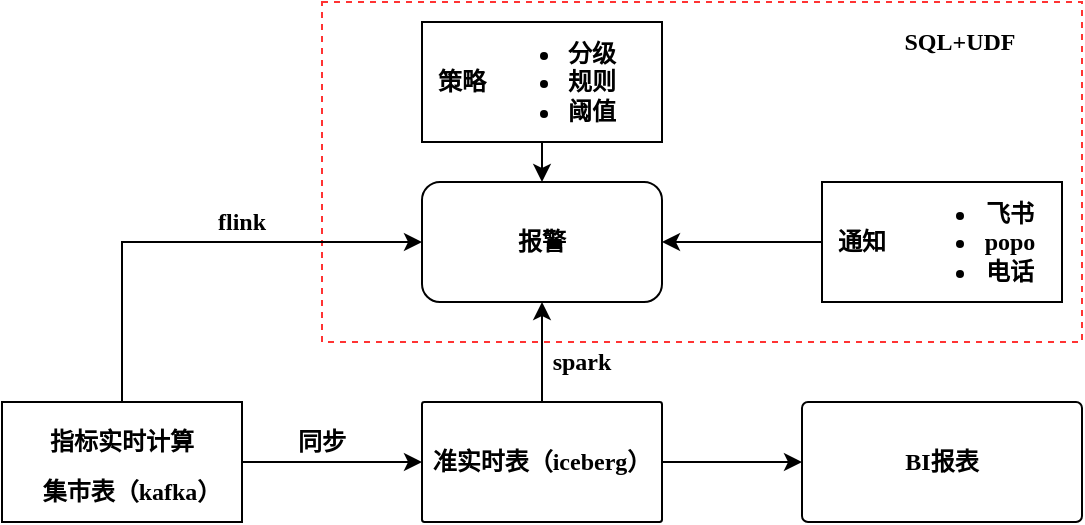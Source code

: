 <mxfile version="21.0.6" type="github">
  <diagram name="第 1 页" id="j2GRASkofOzrr11gywz8">
    <mxGraphModel dx="794" dy="515" grid="1" gridSize="10" guides="1" tooltips="1" connect="1" arrows="1" fold="1" page="1" pageScale="1" pageWidth="827" pageHeight="1169" math="0" shadow="0">
      <root>
        <mxCell id="0" />
        <mxCell id="1" parent="0" />
        <mxCell id="HokU_z_8G4_rRD86fYAd-1" value="" style="rounded=0;whiteSpace=wrap;html=1;dashed=1;fontStyle=1;strokeColor=#FF3333;fontFamily=微软雅黑;" parent="1" diagramCategory="general" diagramName="Rectangle" vertex="1">
          <mxGeometry x="270" y="160" width="380" height="170" as="geometry" />
        </mxCell>
        <mxCell id="HokU_z_8G4_rRD86fYAd-2" style="edgeStyle=orthogonalEdgeStyle;rounded=0;orthogonalLoop=1;jettySize=auto;html=1;exitX=0;exitY=0.5;exitDx=0;exitDy=0;entryX=1;entryY=0.5;entryDx=0;entryDy=0;fontStyle=1;fontFamily=微软雅黑;" parent="1" source="HokU_z_8G4_rRD86fYAd-3" target="HokU_z_8G4_rRD86fYAd-13" edge="1">
          <mxGeometry relative="1" as="geometry" />
        </mxCell>
        <mxCell id="HokU_z_8G4_rRD86fYAd-3" value="" style="rounded=0;whiteSpace=wrap;html=1;fontStyle=1;fontFamily=微软雅黑;" parent="1" diagramCategory="general" diagramName="Rectangle" vertex="1">
          <mxGeometry x="520" y="250" width="120" height="60" as="geometry" />
        </mxCell>
        <mxCell id="HokU_z_8G4_rRD86fYAd-4" style="edgeStyle=orthogonalEdgeStyle;rounded=0;orthogonalLoop=1;jettySize=auto;html=1;exitX=1;exitY=0.5;exitDx=0;exitDy=0;entryX=0;entryY=0.5;entryDx=0;entryDy=0;fontStyle=1;fontFamily=微软雅黑;" parent="1" source="HokU_z_8G4_rRD86fYAd-6" target="HokU_z_8G4_rRD86fYAd-9" edge="1">
          <mxGeometry relative="1" as="geometry" />
        </mxCell>
        <mxCell id="HokU_z_8G4_rRD86fYAd-5" style="edgeStyle=orthogonalEdgeStyle;rounded=0;orthogonalLoop=1;jettySize=auto;html=1;exitX=0.5;exitY=0;exitDx=0;exitDy=0;entryX=0;entryY=0.5;entryDx=0;entryDy=0;fontStyle=1;fontFamily=微软雅黑;" parent="1" source="HokU_z_8G4_rRD86fYAd-6" target="HokU_z_8G4_rRD86fYAd-13" edge="1">
          <mxGeometry relative="1" as="geometry" />
        </mxCell>
        <mxCell id="HokU_z_8G4_rRD86fYAd-6" value="" style="rounded=0;whiteSpace=wrap;html=1;fontStyle=1;fontFamily=微软雅黑;" parent="1" vertex="1">
          <mxGeometry x="110" y="360" width="120" height="60" as="geometry" />
        </mxCell>
        <mxCell id="HokU_z_8G4_rRD86fYAd-7" style="edgeStyle=orthogonalEdgeStyle;rounded=0;orthogonalLoop=1;jettySize=auto;html=1;exitX=1;exitY=0.5;exitDx=0;exitDy=0;entryX=0;entryY=0.5;entryDx=0;entryDy=0;fontStyle=1;fontFamily=微软雅黑;" parent="1" source="HokU_z_8G4_rRD86fYAd-9" target="HokU_z_8G4_rRD86fYAd-11" edge="1">
          <mxGeometry relative="1" as="geometry" />
        </mxCell>
        <mxCell id="HokU_z_8G4_rRD86fYAd-8" style="edgeStyle=orthogonalEdgeStyle;rounded=0;orthogonalLoop=1;jettySize=auto;html=1;exitX=0.5;exitY=0;exitDx=0;exitDy=0;entryX=0.5;entryY=1;entryDx=0;entryDy=0;fontStyle=1;fontFamily=微软雅黑;" parent="1" source="HokU_z_8G4_rRD86fYAd-9" target="HokU_z_8G4_rRD86fYAd-13" edge="1">
          <mxGeometry relative="1" as="geometry" />
        </mxCell>
        <mxCell id="HokU_z_8G4_rRD86fYAd-9" value="准实时表（iceberg）" style="rounded=1;whiteSpace=wrap;html=1;fontStyle=1;arcSize=2;fontFamily=微软雅黑;" parent="1" vertex="1">
          <mxGeometry x="320" y="360" width="120" height="60" as="geometry" />
        </mxCell>
        <mxCell id="HokU_z_8G4_rRD86fYAd-10" value="同步" style="text;html=1;strokeColor=none;fillColor=none;align=center;verticalAlign=middle;whiteSpace=wrap;rounded=0;fontStyle=1;fontFamily=微软雅黑;" parent="1" vertex="1">
          <mxGeometry x="250" y="370" width="40" height="20" as="geometry" />
        </mxCell>
        <mxCell id="HokU_z_8G4_rRD86fYAd-11" value="BI报表" style="rounded=1;whiteSpace=wrap;html=1;fontStyle=1;arcSize=5;fontFamily=微软雅黑;" parent="1" vertex="1">
          <mxGeometry x="510" y="360" width="140" height="60" as="geometry" />
        </mxCell>
        <mxCell id="HokU_z_8G4_rRD86fYAd-13" value="报警" style="rounded=1;whiteSpace=wrap;html=1;fontStyle=1;fontFamily=微软雅黑;" parent="1" vertex="1">
          <mxGeometry x="320" y="250" width="120" height="60" as="geometry" />
        </mxCell>
        <mxCell id="HokU_z_8G4_rRD86fYAd-14" value="spark" style="text;html=1;strokeColor=none;fillColor=none;align=center;verticalAlign=middle;whiteSpace=wrap;rounded=0;fontStyle=1;fontFamily=微软雅黑;" parent="1" vertex="1">
          <mxGeometry x="350" y="330" width="100" height="20" as="geometry" />
        </mxCell>
        <mxCell id="HokU_z_8G4_rRD86fYAd-19" value="&lt;ul&gt;&lt;li&gt;飞书&lt;/li&gt;&lt;li&gt;popo&lt;/li&gt;&lt;li&gt;电话&lt;/li&gt;&lt;/ul&gt;" style="text;html=1;strokeColor=none;fillColor=none;align=center;verticalAlign=middle;whiteSpace=wrap;rounded=0;fontStyle=1;fontFamily=微软雅黑;" parent="1" diagramCategory="general" diagramName="text" vertex="1">
          <mxGeometry x="549" y="260" width="90" height="40" as="geometry" />
        </mxCell>
        <mxCell id="HokU_z_8G4_rRD86fYAd-20" value="flink" style="text;html=1;strokeColor=none;fillColor=none;align=center;verticalAlign=middle;whiteSpace=wrap;rounded=0;fontStyle=1;fontFamily=微软雅黑;" parent="1" vertex="1">
          <mxGeometry x="180" y="260" width="100" height="20" as="geometry" />
        </mxCell>
        <mxCell id="HokU_z_8G4_rRD86fYAd-21" style="edgeStyle=orthogonalEdgeStyle;rounded=0;orthogonalLoop=1;jettySize=auto;html=1;exitX=0.5;exitY=1;exitDx=0;exitDy=0;entryX=0.5;entryY=0;entryDx=0;entryDy=0;fontStyle=1;fontFamily=微软雅黑;" parent="1" source="HokU_z_8G4_rRD86fYAd-22" target="HokU_z_8G4_rRD86fYAd-13" edge="1">
          <mxGeometry relative="1" as="geometry" />
        </mxCell>
        <mxCell id="HokU_z_8G4_rRD86fYAd-22" value="" style="rounded=0;whiteSpace=wrap;html=1;fontStyle=1;fontFamily=微软雅黑;" parent="1" diagramCategory="general" diagramName="Rectangle" vertex="1">
          <mxGeometry x="320" y="170" width="120" height="60" as="geometry" />
        </mxCell>
        <mxCell id="HokU_z_8G4_rRD86fYAd-23" value="SQL+UDF" style="text;html=1;strokeColor=none;fillColor=none;align=center;verticalAlign=middle;whiteSpace=wrap;rounded=0;fontStyle=1;fontFamily=微软雅黑;" parent="1" vertex="1">
          <mxGeometry x="539" y="170" width="100" height="20" as="geometry" />
        </mxCell>
        <mxCell id="HokU_z_8G4_rRD86fYAd-24" value="策略" style="text;html=1;strokeColor=none;fillColor=none;align=center;verticalAlign=middle;whiteSpace=wrap;rounded=0;fontStyle=1;fontFamily=微软雅黑;" parent="1" vertex="1">
          <mxGeometry x="290" y="190" width="100" height="20" as="geometry" />
        </mxCell>
        <mxCell id="HokU_z_8G4_rRD86fYAd-25" style="edgeStyle=orthogonalEdgeStyle;rounded=0;orthogonalLoop=1;jettySize=auto;html=1;exitX=0.5;exitY=1;exitDx=0;exitDy=0;fontFamily=微软雅黑;" parent="1" source="HokU_z_8G4_rRD86fYAd-24" target="HokU_z_8G4_rRD86fYAd-24" edge="1">
          <mxGeometry relative="1" as="geometry" />
        </mxCell>
        <mxCell id="HokU_z_8G4_rRD86fYAd-26" value="通知" style="text;html=1;strokeColor=none;fillColor=none;align=center;verticalAlign=middle;whiteSpace=wrap;rounded=0;fontStyle=1;fontFamily=微软雅黑;" parent="1" vertex="1">
          <mxGeometry x="490" y="270" width="100" height="20" as="geometry" />
        </mxCell>
        <mxCell id="HokU_z_8G4_rRD86fYAd-27" value="&lt;ul&gt;&lt;li&gt;分级&lt;/li&gt;&lt;li&gt;规则&lt;/li&gt;&lt;li&gt;阈值&lt;/li&gt;&lt;/ul&gt;" style="text;html=1;strokeColor=none;fillColor=none;align=center;verticalAlign=middle;whiteSpace=wrap;rounded=0;fontStyle=1;fontFamily=微软雅黑;" parent="1" diagramCategory="general" diagramName="text" vertex="1">
          <mxGeometry x="340" y="180" width="90" height="40" as="geometry" />
        </mxCell>
        <mxCell id="fxwfkrI7pK97oEY9HZgv-1" value="&lt;b&gt;指标实时计算&lt;/b&gt;" style="text;html=1;strokeColor=none;fillColor=none;align=center;verticalAlign=middle;whiteSpace=wrap;rounded=0;fontFamily=微软雅黑;" parent="1" vertex="1">
          <mxGeometry x="125" y="365" width="90" height="30" as="geometry" />
        </mxCell>
        <mxCell id="fxwfkrI7pK97oEY9HZgv-2" value="&lt;b&gt;集市表（kafka）&lt;/b&gt;" style="text;html=1;strokeColor=none;fillColor=none;align=center;verticalAlign=middle;whiteSpace=wrap;rounded=0;fontFamily=微软雅黑;" parent="1" vertex="1">
          <mxGeometry x="125" y="390" width="100" height="30" as="geometry" />
        </mxCell>
      </root>
    </mxGraphModel>
  </diagram>
</mxfile>
